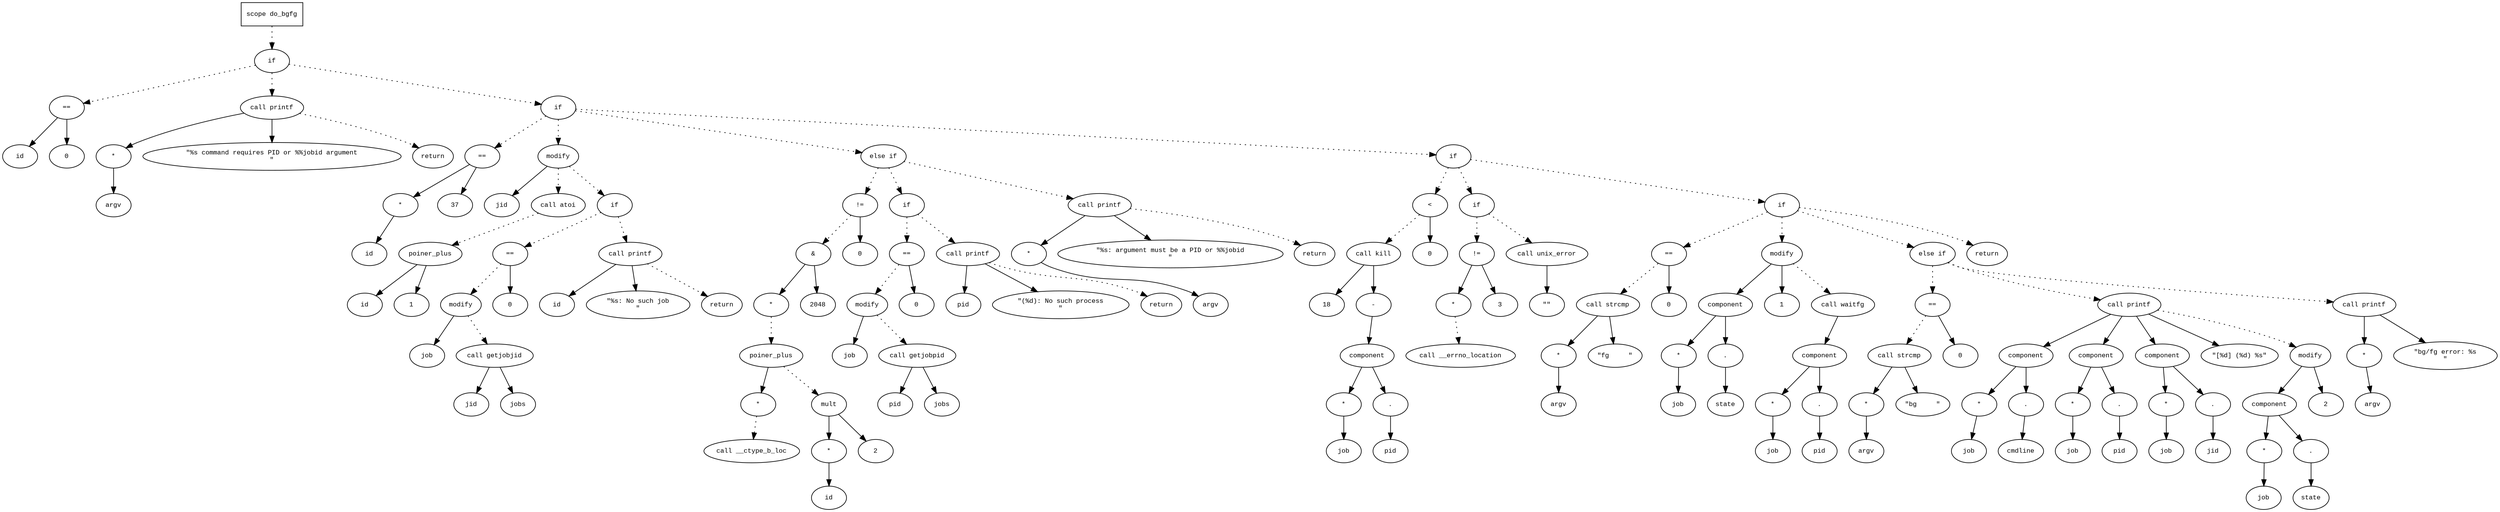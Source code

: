 digraph AST {
  graph [fontname="Times New Roman",fontsize=10];
  node  [fontname="Courier New",fontsize=10];
  edge  [fontname="Times New Roman",fontsize=10];

  node1 [label="scope do_bgfg",shape=box];
  node2 [label="if",shape=ellipse];
  node1 -> node2 [style=dotted];
  node3 [label="==",shape=ellipse];
  node4 [label="id",shape=ellipse];
  node3 -> node4;
  node5 [label="0",shape=ellipse];
  node3 -> node5;
  node2 -> node3 [style=dotted];
  node6 [label="call printf",shape=ellipse];
  node7 [label="*",shape=ellipse];
  node8 [label="argv",shape=ellipse];
  node7 -> node8;
  node6 -> node7;
  node9 [label="\"%s command requires PID or %%jobid argument
\"",shape=ellipse];
  node6 -> node9;
  node2 -> node6 [style=dotted];
  node10 [label="return",shape=ellipse];
  node6 -> node10 [style=dotted];
  node11 [label="if",shape=ellipse];
  node2 -> node11 [style=dotted];
  node12 [label="==",shape=ellipse];
  node13 [label="*",shape=ellipse];
  node14 [label="id",shape=ellipse];
  node13 -> node14;
  node12 -> node13;
  node15 [label="37",shape=ellipse];
  node12 -> node15;
  node11 -> node12 [style=dotted];
  node16 [label="modify",shape=ellipse];
  node17 [label="jid",shape=ellipse];
  node16 -> node17;
  node18 [label="call atoi",shape=ellipse];
  node19 [label="poiner_plus",shape=ellipse];
  node20 [label="id",shape=ellipse];
  node19 -> node20;
  node21 [label="1",shape=ellipse];
  node19 -> node21;
  node18 -> node19 [style=dotted];
  node16 -> node18 [style=dotted];
  node11 -> node16 [style=dotted];
  node22 [label="if",shape=ellipse];
  node16 -> node22 [style=dotted];
  node23 [label="==",shape=ellipse];
  node24 [label="modify",shape=ellipse];
  node25 [label="job",shape=ellipse];
  node24 -> node25;
  node26 [label="call getjobjid",shape=ellipse];
  node27 [label="jid",shape=ellipse];
  node26 -> node27;
  node28 [label="jobs",shape=ellipse];
  node26 -> node28;
  node24 -> node26 [style=dotted];
  node23 -> node24 [style=dotted];
  node29 [label="0",shape=ellipse];
  node23 -> node29;
  node22 -> node23 [style=dotted];
  node30 [label="call printf",shape=ellipse];
  node31 [label="id",shape=ellipse];
  node30 -> node31;
  node32 [label="\"%s: No such job
\"",shape=ellipse];
  node30 -> node32;
  node22 -> node30 [style=dotted];
  node33 [label="return",shape=ellipse];
  node30 -> node33 [style=dotted];
  node34 [label="else if",shape=ellipse];
  node11 -> node34 [style=dotted];
  node35 [label="!=",shape=ellipse];
  node36 [label="&",shape=ellipse];
  node37 [label="*",shape=ellipse];
  node38 [label="poiner_plus",shape=ellipse];
  node39 [label="*",shape=ellipse];
  node40 [label="call __ctype_b_loc",shape=ellipse];
  node39 -> node40 [style=dotted];
  node38 -> node39;
  node41 [label="mult",shape=ellipse];
  node42 [label="*",shape=ellipse];
  node43 [label="id",shape=ellipse];
  node42 -> node43;
  node41 -> node42;
  node44 [label="2",shape=ellipse];
  node41 -> node44;
  node38 -> node41 [style=dotted];
  node37 -> node38 [style=dotted];
  node36 -> node37;
  node45 [label="2048",shape=ellipse];
  node36 -> node45;
  node35 -> node36 [style=dotted];
  node46 [label="0",shape=ellipse];
  node35 -> node46;
  node34 -> node35 [style=dotted];
  node47 [label="if",shape=ellipse];
  node34 -> node47 [style=dotted];
  node48 [label="==",shape=ellipse];
  node49 [label="modify",shape=ellipse];
  node50 [label="job",shape=ellipse];
  node49 -> node50;
  node51 [label="call getjobpid",shape=ellipse];
  node52 [label="pid",shape=ellipse];
  node51 -> node52;
  node53 [label="jobs",shape=ellipse];
  node51 -> node53;
  node49 -> node51 [style=dotted];
  node48 -> node49 [style=dotted];
  node54 [label="0",shape=ellipse];
  node48 -> node54;
  node47 -> node48 [style=dotted];
  node55 [label="call printf",shape=ellipse];
  node56 [label="pid",shape=ellipse];
  node55 -> node56;
  node57 [label="\"(%d): No such process
\"",shape=ellipse];
  node55 -> node57;
  node47 -> node55 [style=dotted];
  node58 [label="return",shape=ellipse];
  node55 -> node58 [style=dotted];
  node59 [label="call printf",shape=ellipse];
  node60 [label="*",shape=ellipse];
  node61 [label="argv",shape=ellipse];
  node60 -> node61;
  node59 -> node60;
  node62 [label="\"%s: argument must be a PID or %%jobid
\"",shape=ellipse];
  node59 -> node62;
  node34 -> node59 [style=dotted];
  node63 [label="return",shape=ellipse];
  node59 -> node63 [style=dotted];
  node64 [label="if",shape=ellipse];
  node11 -> node64 [style=dotted];
  node65 [label="<",shape=ellipse];
  node66 [label="call kill",shape=ellipse];
  node67 [label="18",shape=ellipse];
  node66 -> node67;
  node68 [label="-",shape=ellipse];
  node69 [label="component",shape=ellipse];
  node68 -> node69;
  node70 [label="*",shape=ellipse];
  node71 [label="job",shape=ellipse];
  node70 -> node71;
  node69 -> node70;
  node72 [label=".",shape=ellipse];
  node69 -> node72;
  node73 [label="pid",shape=ellipse];
  node72 -> node73;
  node66 -> node68;
  node65 -> node66 [style=dotted];
  node74 [label="0",shape=ellipse];
  node65 -> node74;
  node64 -> node65 [style=dotted];
  node75 [label="if",shape=ellipse];
  node64 -> node75 [style=dotted];
  node76 [label="!=",shape=ellipse];
  node77 [label="*",shape=ellipse];
  node78 [label="call __errno_location",shape=ellipse];
  node77 -> node78 [style=dotted];
  node76 -> node77;
  node79 [label="3",shape=ellipse];
  node76 -> node79;
  node75 -> node76 [style=dotted];
  node80 [label="call unix_error",shape=ellipse];
  node81 [label="\"\"",shape=ellipse];
  node80 -> node81;
  node75 -> node80 [style=dotted];
  node82 [label="if",shape=ellipse];
  node64 -> node82 [style=dotted];
  node83 [label="==",shape=ellipse];
  node84 [label="call strcmp",shape=ellipse];
  node85 [label="*",shape=ellipse];
  node86 [label="argv",shape=ellipse];
  node85 -> node86;
  node84 -> node85;
  node87 [label="\"fg     \"",shape=ellipse];
  node84 -> node87;
  node83 -> node84 [style=dotted];
  node88 [label="0",shape=ellipse];
  node83 -> node88;
  node82 -> node83 [style=dotted];
  node89 [label="modify",shape=ellipse];
  node90 [label="component",shape=ellipse];
  node89 -> node90;
  node91 [label="*",shape=ellipse];
  node92 [label="job",shape=ellipse];
  node91 -> node92;
  node90 -> node91;
  node93 [label=".",shape=ellipse];
  node90 -> node93;
  node94 [label="state",shape=ellipse];
  node93 -> node94;
  node95 [label="1",shape=ellipse];
  node89 -> node95;
  node82 -> node89 [style=dotted];
  node96 [label="call waitfg",shape=ellipse];
  node97 [label="component",shape=ellipse];
  node96 -> node97;
  node98 [label="*",shape=ellipse];
  node99 [label="job",shape=ellipse];
  node98 -> node99;
  node97 -> node98;
  node100 [label=".",shape=ellipse];
  node97 -> node100;
  node101 [label="pid",shape=ellipse];
  node100 -> node101;
  node89 -> node96 [style=dotted];
  node102 [label="else if",shape=ellipse];
  node82 -> node102 [style=dotted];
  node103 [label="==",shape=ellipse];
  node104 [label="call strcmp",shape=ellipse];
  node105 [label="*",shape=ellipse];
  node106 [label="argv",shape=ellipse];
  node105 -> node106;
  node104 -> node105;
  node107 [label="\"bg     \"",shape=ellipse];
  node104 -> node107;
  node103 -> node104 [style=dotted];
  node108 [label="0",shape=ellipse];
  node103 -> node108;
  node102 -> node103 [style=dotted];
  node109 [label="call printf",shape=ellipse];
  node110 [label="component",shape=ellipse];
  node109 -> node110;
  node111 [label="*",shape=ellipse];
  node112 [label="job",shape=ellipse];
  node111 -> node112;
  node110 -> node111;
  node113 [label=".",shape=ellipse];
  node110 -> node113;
  node114 [label="cmdline",shape=ellipse];
  node113 -> node114;
  node115 [label="component",shape=ellipse];
  node109 -> node115;
  node116 [label="*",shape=ellipse];
  node117 [label="job",shape=ellipse];
  node116 -> node117;
  node115 -> node116;
  node118 [label=".",shape=ellipse];
  node115 -> node118;
  node119 [label="pid",shape=ellipse];
  node118 -> node119;
  node120 [label="component",shape=ellipse];
  node109 -> node120;
  node121 [label="*",shape=ellipse];
  node122 [label="job",shape=ellipse];
  node121 -> node122;
  node120 -> node121;
  node123 [label=".",shape=ellipse];
  node120 -> node123;
  node124 [label="jid",shape=ellipse];
  node123 -> node124;
  node125 [label="\"[%d] (%d) %s\"",shape=ellipse];
  node109 -> node125;
  node102 -> node109 [style=dotted];
  node126 [label="modify",shape=ellipse];
  node127 [label="component",shape=ellipse];
  node126 -> node127;
  node128 [label="*",shape=ellipse];
  node129 [label="job",shape=ellipse];
  node128 -> node129;
  node127 -> node128;
  node130 [label=".",shape=ellipse];
  node127 -> node130;
  node131 [label="state",shape=ellipse];
  node130 -> node131;
  node132 [label="2",shape=ellipse];
  node126 -> node132;
  node109 -> node126 [style=dotted];
  node133 [label="call printf",shape=ellipse];
  node134 [label="*",shape=ellipse];
  node135 [label="argv",shape=ellipse];
  node134 -> node135;
  node133 -> node134;
  node136 [label="\"bg/fg error: %s
\"",shape=ellipse];
  node133 -> node136;
  node102 -> node133 [style=dotted];
  node137 [label="return",shape=ellipse];
  node82 -> node137 [style=dotted];
} 